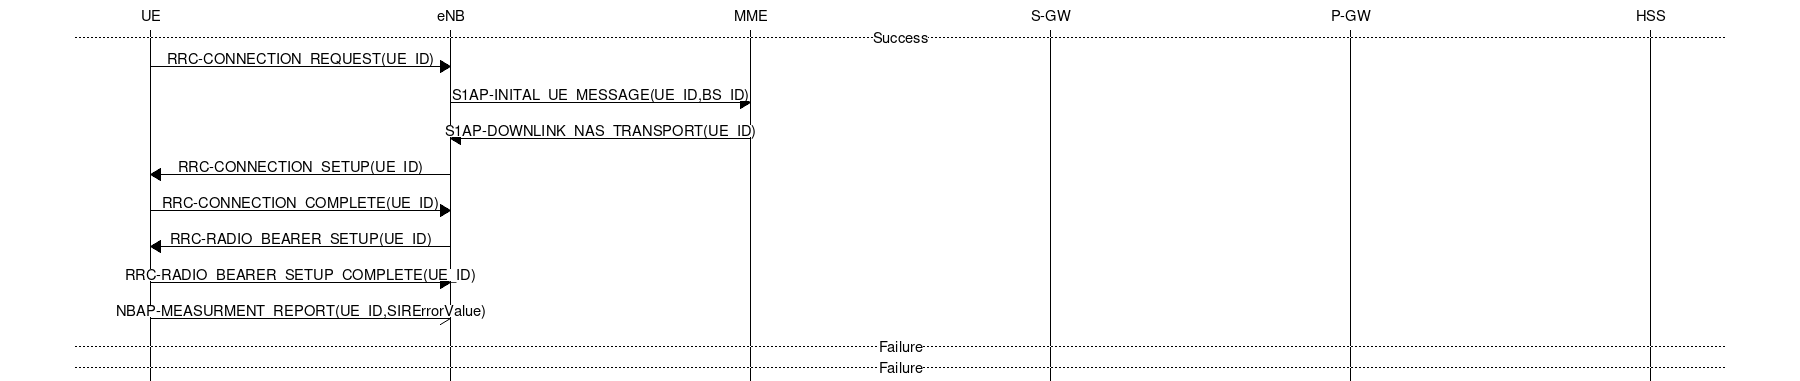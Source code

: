 # http://www.mcternan.me.uk/mscgen/
# mscgen -T eps -i openmsc.msc -o openmsc.eps
# All times given in milli seconds [ms]

msc {
	hscale = "3";

	# Network Elements
	UE,	
	BS [ label = "eNB" ], 
	MME, 
	SGW [ label = "S-GW" ], 
	PGW [ label = "P-GW" ], 
	HSS;

	# Use-Cases
	--- [ label = "Success" ]; # P = {0.8} 

	UE => BS [ label = "RRC-CONNECTION_REQUEST(UE_ID)" ]; # latencyDist = {exponential} latencyLambda = {4} latencyMin = {5} latencyMax = {100}
	BS => MME [ label = "S1AP-INITAL_UE_MESSAGE(UE_ID,BS_ID)" ]; # latencyDist = {exponential} latencyLambda = {2} latencyMin = {0.1} latencyMax = {1}
	MME => BS [ label = "S1AP-DOWNLINK_NAS_TRANSPORT(UE_ID)" ]; # latencyDist = {linear} latency = {1}
	BS => UE [ label = "RRC-CONNECTION_SETUP(UE_ID)" ]; # latencyDist = {linear} latency = {1}
	UE => BS [ label = "RRC-CONNECTION_COMPLETE(UE_ID)" ]; # latencyDist = {linear} latency = {1}

	BS => UE [ label = "RRC-RADIO_BEARER_SETUP(UE_ID)" ]; # latencyDist = {exponential} latencyLambda = {4} latencyMin = {5} latencyMax = {100}
	UE => BS [ label = "RRC-RADIO_BEARER_SETUP_COMPLETE(UE_ID)" ]; # latencyDist = {exponential} latencyLambda = {4} latencyMin = {5} latencyMax = {100}

	UE -> BS [ label = "NBAP-MEASURMENT_REPORT(UE_ID,SIRErrorValue)" ]; # frequency = {2000} frequencyDist = {gaussian,2}

	--- [ label = "Failure" ]; # P = {0.15}

	--- [ label = "Failure" ]; # P = {0.05}
}
